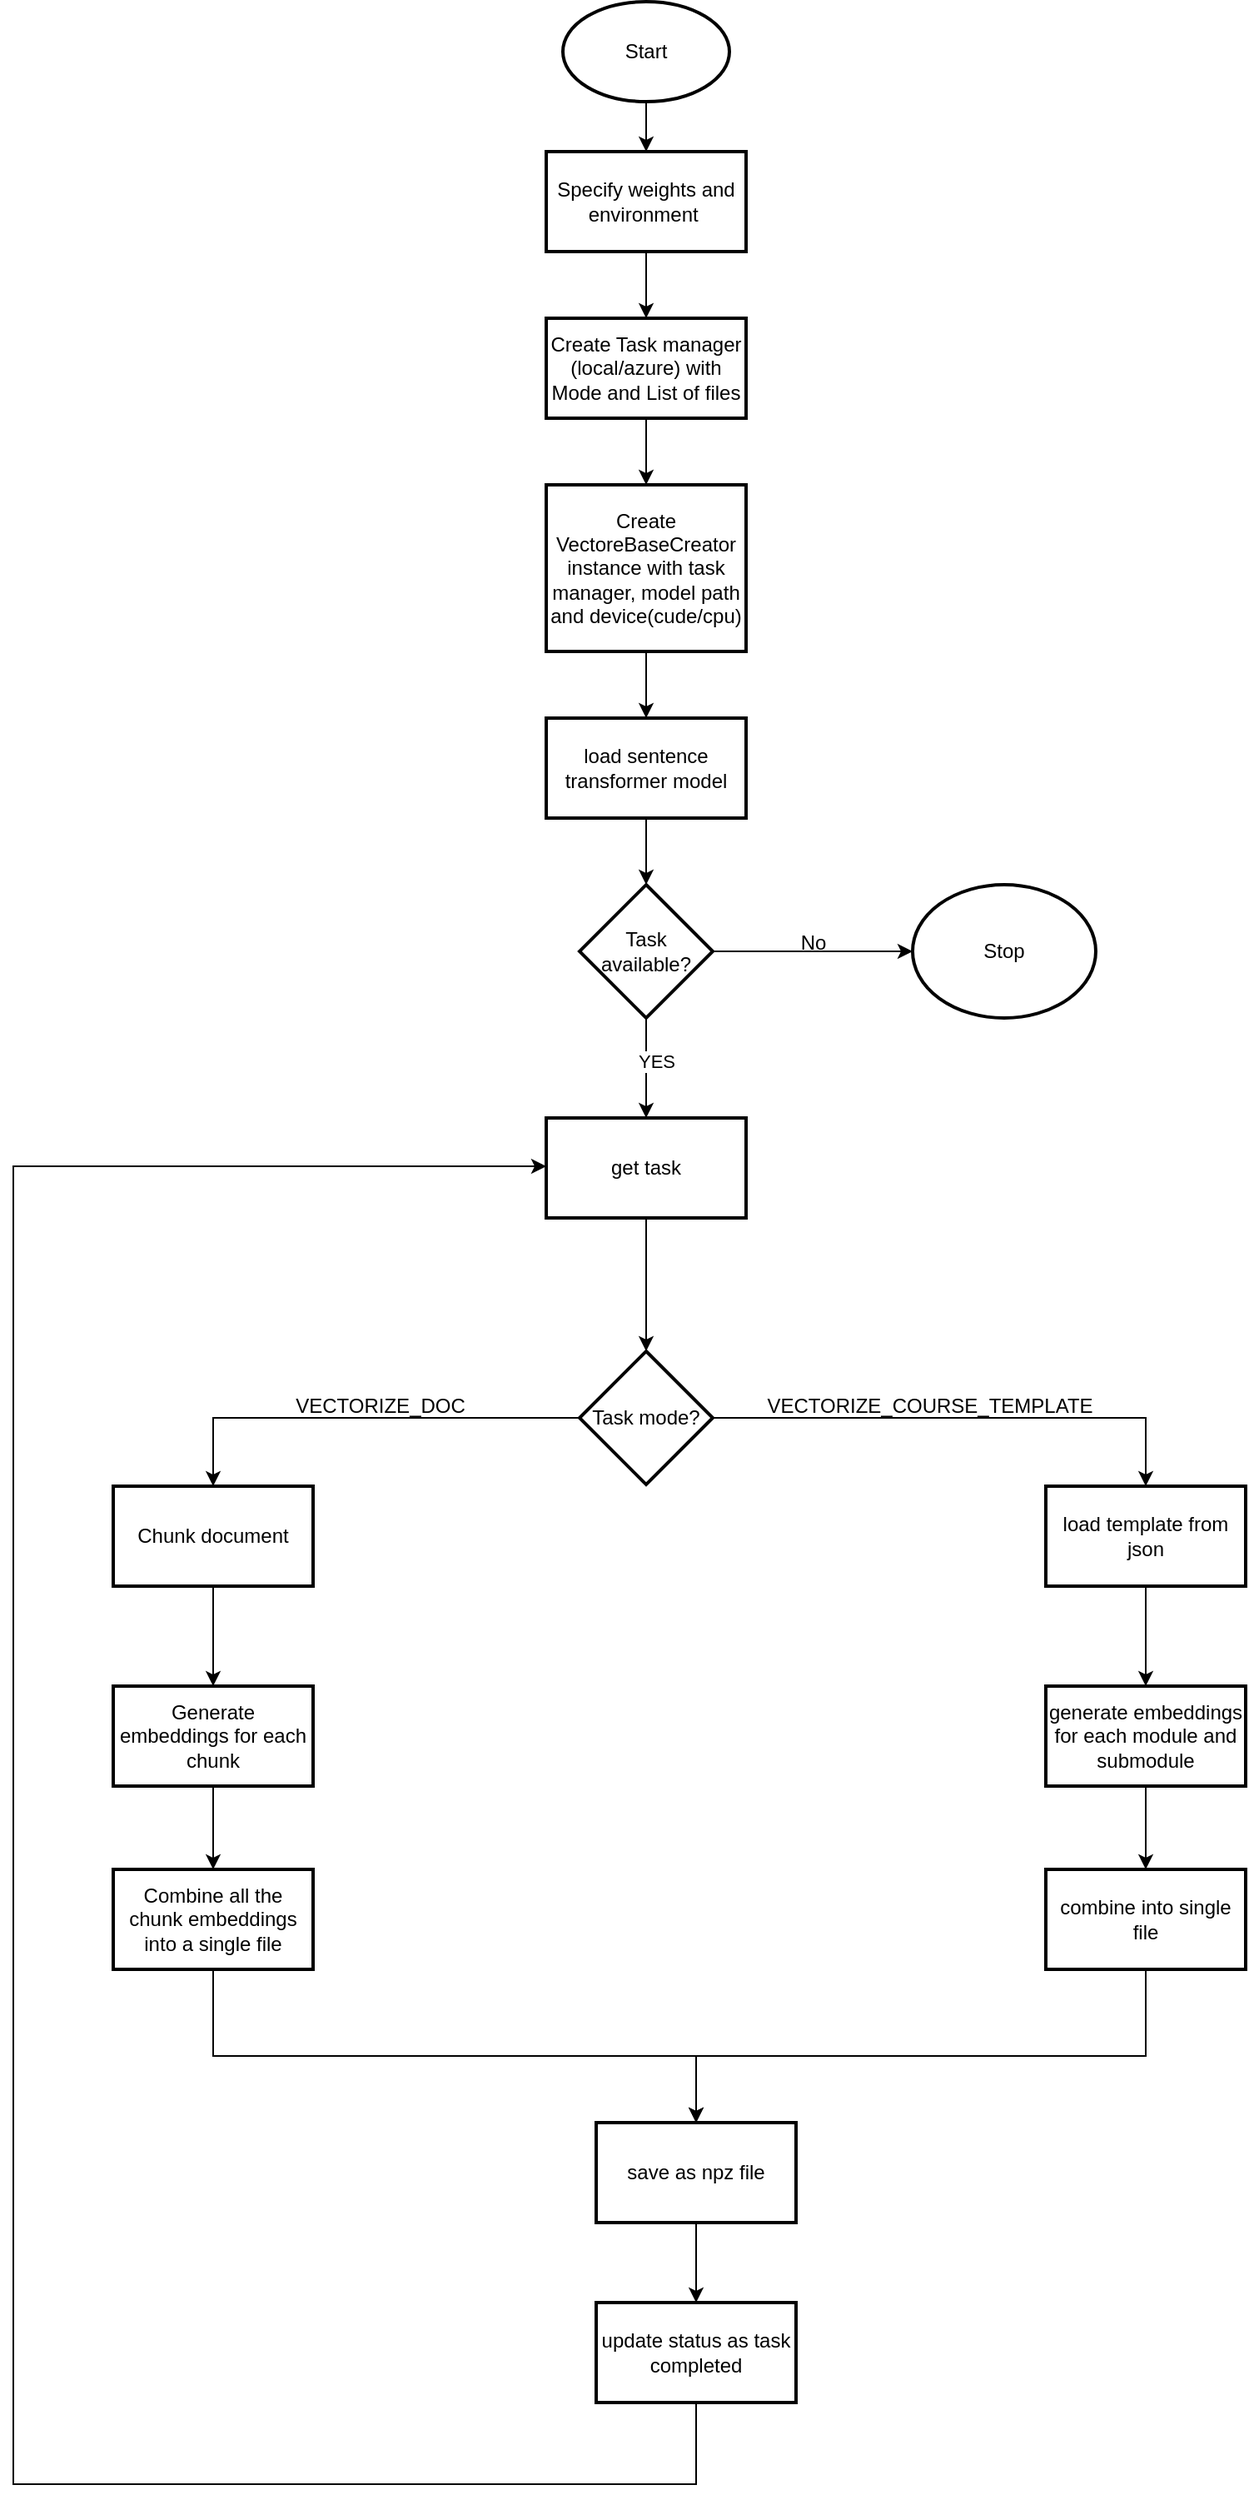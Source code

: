 <mxfile version="24.2.0" type="github">
  <diagram id="C5RBs43oDa-KdzZeNtuy" name="Page-1">
    <mxGraphModel dx="993" dy="1100" grid="1" gridSize="10" guides="1" tooltips="1" connect="1" arrows="1" fold="1" page="1" pageScale="1" pageWidth="1169" pageHeight="1654" math="0" shadow="0">
      <root>
        <mxCell id="WIyWlLk6GJQsqaUBKTNV-0" />
        <mxCell id="WIyWlLk6GJQsqaUBKTNV-1" parent="WIyWlLk6GJQsqaUBKTNV-0" />
        <mxCell id="ASlL8XKFzpHZcGHlF637-8" value="Start" style="strokeWidth=2;html=1;shape=mxgraph.flowchart.start_1;whiteSpace=wrap;" vertex="1" parent="WIyWlLk6GJQsqaUBKTNV-1">
          <mxGeometry x="490" y="30" width="100" height="60" as="geometry" />
        </mxCell>
        <mxCell id="ASlL8XKFzpHZcGHlF637-24" value="" style="edgeStyle=orthogonalEdgeStyle;rounded=0;orthogonalLoop=1;jettySize=auto;html=1;" edge="1" parent="WIyWlLk6GJQsqaUBKTNV-1" source="ASlL8XKFzpHZcGHlF637-11" target="ASlL8XKFzpHZcGHlF637-23">
          <mxGeometry relative="1" as="geometry" />
        </mxCell>
        <mxCell id="ASlL8XKFzpHZcGHlF637-11" value="Create Task manager (local/azure) with Mode and List of files" style="whiteSpace=wrap;html=1;strokeWidth=2;" vertex="1" parent="WIyWlLk6GJQsqaUBKTNV-1">
          <mxGeometry x="480" y="220" width="120" height="60" as="geometry" />
        </mxCell>
        <mxCell id="ASlL8XKFzpHZcGHlF637-14" value="Specify weights and environment&amp;nbsp;" style="whiteSpace=wrap;html=1;strokeWidth=2;" vertex="1" parent="WIyWlLk6GJQsqaUBKTNV-1">
          <mxGeometry x="480" y="120" width="120" height="60" as="geometry" />
        </mxCell>
        <mxCell id="ASlL8XKFzpHZcGHlF637-16" value="" style="endArrow=classic;html=1;rounded=0;entryX=0.5;entryY=0;entryDx=0;entryDy=0;exitX=0.5;exitY=1;exitDx=0;exitDy=0;exitPerimeter=0;" edge="1" parent="WIyWlLk6GJQsqaUBKTNV-1" source="ASlL8XKFzpHZcGHlF637-8" target="ASlL8XKFzpHZcGHlF637-14">
          <mxGeometry width="50" height="50" relative="1" as="geometry">
            <mxPoint x="540" y="150" as="sourcePoint" />
            <mxPoint x="590" y="100" as="targetPoint" />
          </mxGeometry>
        </mxCell>
        <mxCell id="ASlL8XKFzpHZcGHlF637-17" value="" style="endArrow=classic;html=1;rounded=0;exitX=0.5;exitY=1;exitDx=0;exitDy=0;entryX=0.5;entryY=0;entryDx=0;entryDy=0;" edge="1" parent="WIyWlLk6GJQsqaUBKTNV-1" source="ASlL8XKFzpHZcGHlF637-14" target="ASlL8XKFzpHZcGHlF637-11">
          <mxGeometry width="50" height="50" relative="1" as="geometry">
            <mxPoint x="539.5" y="270" as="sourcePoint" />
            <mxPoint x="540" y="350" as="targetPoint" />
          </mxGeometry>
        </mxCell>
        <mxCell id="ASlL8XKFzpHZcGHlF637-27" value="" style="edgeStyle=orthogonalEdgeStyle;rounded=0;orthogonalLoop=1;jettySize=auto;html=1;" edge="1" parent="WIyWlLk6GJQsqaUBKTNV-1" source="ASlL8XKFzpHZcGHlF637-23" target="ASlL8XKFzpHZcGHlF637-26">
          <mxGeometry relative="1" as="geometry" />
        </mxCell>
        <mxCell id="ASlL8XKFzpHZcGHlF637-23" value="Create VectoreBaseCreator instance with task manager, model path and device(cude/cpu)" style="whiteSpace=wrap;html=1;strokeWidth=2;" vertex="1" parent="WIyWlLk6GJQsqaUBKTNV-1">
          <mxGeometry x="480" y="320" width="120" height="100" as="geometry" />
        </mxCell>
        <mxCell id="ASlL8XKFzpHZcGHlF637-25" style="edgeStyle=orthogonalEdgeStyle;rounded=0;orthogonalLoop=1;jettySize=auto;html=1;exitX=0.5;exitY=1;exitDx=0;exitDy=0;" edge="1" parent="WIyWlLk6GJQsqaUBKTNV-1" source="ASlL8XKFzpHZcGHlF637-23" target="ASlL8XKFzpHZcGHlF637-23">
          <mxGeometry relative="1" as="geometry" />
        </mxCell>
        <mxCell id="ASlL8XKFzpHZcGHlF637-29" value="" style="edgeStyle=orthogonalEdgeStyle;rounded=0;orthogonalLoop=1;jettySize=auto;html=1;" edge="1" parent="WIyWlLk6GJQsqaUBKTNV-1" source="ASlL8XKFzpHZcGHlF637-26" target="ASlL8XKFzpHZcGHlF637-28">
          <mxGeometry relative="1" as="geometry" />
        </mxCell>
        <mxCell id="ASlL8XKFzpHZcGHlF637-26" value="load sentence transformer model" style="whiteSpace=wrap;html=1;strokeWidth=2;" vertex="1" parent="WIyWlLk6GJQsqaUBKTNV-1">
          <mxGeometry x="480" y="460" width="120" height="60" as="geometry" />
        </mxCell>
        <mxCell id="ASlL8XKFzpHZcGHlF637-31" value="" style="edgeStyle=orthogonalEdgeStyle;rounded=0;orthogonalLoop=1;jettySize=auto;html=1;" edge="1" parent="WIyWlLk6GJQsqaUBKTNV-1" source="ASlL8XKFzpHZcGHlF637-28" target="ASlL8XKFzpHZcGHlF637-30">
          <mxGeometry relative="1" as="geometry" />
        </mxCell>
        <mxCell id="ASlL8XKFzpHZcGHlF637-32" value="YES" style="edgeLabel;html=1;align=center;verticalAlign=middle;resizable=0;points=[];" vertex="1" connectable="0" parent="ASlL8XKFzpHZcGHlF637-31">
          <mxGeometry x="-0.133" y="6" relative="1" as="geometry">
            <mxPoint as="offset" />
          </mxGeometry>
        </mxCell>
        <mxCell id="ASlL8XKFzpHZcGHlF637-28" value="Task available?" style="rhombus;whiteSpace=wrap;html=1;strokeWidth=2;" vertex="1" parent="WIyWlLk6GJQsqaUBKTNV-1">
          <mxGeometry x="500" y="560" width="80" height="80" as="geometry" />
        </mxCell>
        <mxCell id="ASlL8XKFzpHZcGHlF637-34" value="" style="edgeStyle=orthogonalEdgeStyle;rounded=0;orthogonalLoop=1;jettySize=auto;html=1;" edge="1" parent="WIyWlLk6GJQsqaUBKTNV-1" source="ASlL8XKFzpHZcGHlF637-30" target="ASlL8XKFzpHZcGHlF637-33">
          <mxGeometry relative="1" as="geometry" />
        </mxCell>
        <mxCell id="ASlL8XKFzpHZcGHlF637-30" value="get task" style="whiteSpace=wrap;html=1;strokeWidth=2;" vertex="1" parent="WIyWlLk6GJQsqaUBKTNV-1">
          <mxGeometry x="480" y="700" width="120" height="60" as="geometry" />
        </mxCell>
        <mxCell id="ASlL8XKFzpHZcGHlF637-36" value="" style="edgeStyle=orthogonalEdgeStyle;rounded=0;orthogonalLoop=1;jettySize=auto;html=1;" edge="1" parent="WIyWlLk6GJQsqaUBKTNV-1" source="ASlL8XKFzpHZcGHlF637-33" target="ASlL8XKFzpHZcGHlF637-35">
          <mxGeometry relative="1" as="geometry" />
        </mxCell>
        <mxCell id="ASlL8XKFzpHZcGHlF637-43" value="" style="edgeStyle=orthogonalEdgeStyle;rounded=0;orthogonalLoop=1;jettySize=auto;html=1;" edge="1" parent="WIyWlLk6GJQsqaUBKTNV-1" source="ASlL8XKFzpHZcGHlF637-33" target="ASlL8XKFzpHZcGHlF637-42">
          <mxGeometry relative="1" as="geometry" />
        </mxCell>
        <mxCell id="ASlL8XKFzpHZcGHlF637-33" value="Task mode?" style="rhombus;whiteSpace=wrap;html=1;strokeWidth=2;" vertex="1" parent="WIyWlLk6GJQsqaUBKTNV-1">
          <mxGeometry x="500" y="840" width="80" height="80" as="geometry" />
        </mxCell>
        <mxCell id="ASlL8XKFzpHZcGHlF637-38" value="" style="edgeStyle=orthogonalEdgeStyle;rounded=0;orthogonalLoop=1;jettySize=auto;html=1;" edge="1" parent="WIyWlLk6GJQsqaUBKTNV-1" source="ASlL8XKFzpHZcGHlF637-35" target="ASlL8XKFzpHZcGHlF637-37">
          <mxGeometry relative="1" as="geometry" />
        </mxCell>
        <mxCell id="ASlL8XKFzpHZcGHlF637-35" value="Chunk document" style="whiteSpace=wrap;html=1;strokeWidth=2;" vertex="1" parent="WIyWlLk6GJQsqaUBKTNV-1">
          <mxGeometry x="220" y="921" width="120" height="60" as="geometry" />
        </mxCell>
        <mxCell id="ASlL8XKFzpHZcGHlF637-40" value="" style="edgeStyle=orthogonalEdgeStyle;rounded=0;orthogonalLoop=1;jettySize=auto;html=1;" edge="1" parent="WIyWlLk6GJQsqaUBKTNV-1" source="ASlL8XKFzpHZcGHlF637-37" target="ASlL8XKFzpHZcGHlF637-39">
          <mxGeometry relative="1" as="geometry" />
        </mxCell>
        <mxCell id="ASlL8XKFzpHZcGHlF637-37" value="Generate embeddings for each chunk" style="whiteSpace=wrap;html=1;strokeWidth=2;" vertex="1" parent="WIyWlLk6GJQsqaUBKTNV-1">
          <mxGeometry x="220" y="1041" width="120" height="60" as="geometry" />
        </mxCell>
        <mxCell id="ASlL8XKFzpHZcGHlF637-50" value="" style="edgeStyle=orthogonalEdgeStyle;rounded=0;orthogonalLoop=1;jettySize=auto;html=1;exitX=0.5;exitY=1;exitDx=0;exitDy=0;" edge="1" parent="WIyWlLk6GJQsqaUBKTNV-1" source="ASlL8XKFzpHZcGHlF637-39" target="ASlL8XKFzpHZcGHlF637-49">
          <mxGeometry relative="1" as="geometry">
            <mxPoint x="280" y="1163" as="sourcePoint" />
            <Array as="points">
              <mxPoint x="280" y="1263" />
              <mxPoint x="570" y="1263" />
            </Array>
          </mxGeometry>
        </mxCell>
        <mxCell id="ASlL8XKFzpHZcGHlF637-39" value="Combine all the chunk embeddings into a single file" style="whiteSpace=wrap;html=1;strokeWidth=2;" vertex="1" parent="WIyWlLk6GJQsqaUBKTNV-1">
          <mxGeometry x="220" y="1151" width="120" height="60" as="geometry" />
        </mxCell>
        <mxCell id="ASlL8XKFzpHZcGHlF637-41" value="VECTORIZE_DOC" style="text;html=1;align=center;verticalAlign=middle;resizable=0;points=[];autosize=1;strokeColor=none;fillColor=none;" vertex="1" parent="WIyWlLk6GJQsqaUBKTNV-1">
          <mxGeometry x="315" y="858" width="130" height="30" as="geometry" />
        </mxCell>
        <mxCell id="ASlL8XKFzpHZcGHlF637-46" value="" style="edgeStyle=orthogonalEdgeStyle;rounded=0;orthogonalLoop=1;jettySize=auto;html=1;" edge="1" parent="WIyWlLk6GJQsqaUBKTNV-1" source="ASlL8XKFzpHZcGHlF637-42" target="ASlL8XKFzpHZcGHlF637-45">
          <mxGeometry relative="1" as="geometry" />
        </mxCell>
        <mxCell id="ASlL8XKFzpHZcGHlF637-42" value="load template from json" style="whiteSpace=wrap;html=1;strokeWidth=2;" vertex="1" parent="WIyWlLk6GJQsqaUBKTNV-1">
          <mxGeometry x="780" y="921" width="120" height="60" as="geometry" />
        </mxCell>
        <mxCell id="ASlL8XKFzpHZcGHlF637-44" value="VECTORIZE_COURSE_TEMPLATE" style="text;html=1;align=center;verticalAlign=middle;resizable=0;points=[];autosize=1;strokeColor=none;fillColor=none;" vertex="1" parent="WIyWlLk6GJQsqaUBKTNV-1">
          <mxGeometry x="600" y="858" width="220" height="30" as="geometry" />
        </mxCell>
        <mxCell id="ASlL8XKFzpHZcGHlF637-48" value="" style="edgeStyle=orthogonalEdgeStyle;rounded=0;orthogonalLoop=1;jettySize=auto;html=1;" edge="1" parent="WIyWlLk6GJQsqaUBKTNV-1" source="ASlL8XKFzpHZcGHlF637-45" target="ASlL8XKFzpHZcGHlF637-47">
          <mxGeometry relative="1" as="geometry" />
        </mxCell>
        <mxCell id="ASlL8XKFzpHZcGHlF637-45" value="generate embeddings for each module and submodule" style="whiteSpace=wrap;html=1;strokeWidth=2;" vertex="1" parent="WIyWlLk6GJQsqaUBKTNV-1">
          <mxGeometry x="780" y="1041" width="120" height="60" as="geometry" />
        </mxCell>
        <mxCell id="ASlL8XKFzpHZcGHlF637-47" value="combine into single file" style="whiteSpace=wrap;html=1;strokeWidth=2;" vertex="1" parent="WIyWlLk6GJQsqaUBKTNV-1">
          <mxGeometry x="780" y="1151" width="120" height="60" as="geometry" />
        </mxCell>
        <mxCell id="ASlL8XKFzpHZcGHlF637-55" value="" style="edgeStyle=orthogonalEdgeStyle;rounded=0;orthogonalLoop=1;jettySize=auto;html=1;" edge="1" parent="WIyWlLk6GJQsqaUBKTNV-1" source="ASlL8XKFzpHZcGHlF637-49" target="ASlL8XKFzpHZcGHlF637-54">
          <mxGeometry relative="1" as="geometry" />
        </mxCell>
        <mxCell id="ASlL8XKFzpHZcGHlF637-49" value="save as npz file" style="whiteSpace=wrap;html=1;strokeWidth=2;" vertex="1" parent="WIyWlLk6GJQsqaUBKTNV-1">
          <mxGeometry x="510" y="1303" width="120" height="60" as="geometry" />
        </mxCell>
        <mxCell id="ASlL8XKFzpHZcGHlF637-51" value="" style="endArrow=classic;html=1;rounded=0;entryX=0.5;entryY=0;entryDx=0;entryDy=0;exitX=0.5;exitY=1;exitDx=0;exitDy=0;" edge="1" parent="WIyWlLk6GJQsqaUBKTNV-1" source="ASlL8XKFzpHZcGHlF637-47" target="ASlL8XKFzpHZcGHlF637-49">
          <mxGeometry width="50" height="50" relative="1" as="geometry">
            <mxPoint x="840" y="1221" as="sourcePoint" />
            <mxPoint x="280" y="1263" as="targetPoint" />
            <Array as="points">
              <mxPoint x="840" y="1263" />
              <mxPoint x="570" y="1263" />
            </Array>
          </mxGeometry>
        </mxCell>
        <mxCell id="ASlL8XKFzpHZcGHlF637-54" value="update status as task completed" style="whiteSpace=wrap;html=1;strokeWidth=2;" vertex="1" parent="WIyWlLk6GJQsqaUBKTNV-1">
          <mxGeometry x="510" y="1411" width="120" height="60" as="geometry" />
        </mxCell>
        <mxCell id="ASlL8XKFzpHZcGHlF637-59" value="" style="edgeStyle=orthogonalEdgeStyle;rounded=0;orthogonalLoop=1;jettySize=auto;html=1;exitX=1;exitY=0.5;exitDx=0;exitDy=0;" edge="1" parent="WIyWlLk6GJQsqaUBKTNV-1" source="ASlL8XKFzpHZcGHlF637-28" target="ASlL8XKFzpHZcGHlF637-58">
          <mxGeometry relative="1" as="geometry">
            <mxPoint x="680" y="600" as="sourcePoint" />
          </mxGeometry>
        </mxCell>
        <mxCell id="ASlL8XKFzpHZcGHlF637-58" value="Stop" style="ellipse;whiteSpace=wrap;html=1;strokeWidth=2;" vertex="1" parent="WIyWlLk6GJQsqaUBKTNV-1">
          <mxGeometry x="700" y="560" width="110" height="80" as="geometry" />
        </mxCell>
        <mxCell id="ASlL8XKFzpHZcGHlF637-60" value="No" style="text;html=1;align=center;verticalAlign=middle;resizable=0;points=[];autosize=1;strokeColor=none;fillColor=none;" vertex="1" parent="WIyWlLk6GJQsqaUBKTNV-1">
          <mxGeometry x="620" y="580" width="40" height="30" as="geometry" />
        </mxCell>
        <mxCell id="ASlL8XKFzpHZcGHlF637-61" value="" style="endArrow=classic;html=1;rounded=0;exitX=0.5;exitY=1;exitDx=0;exitDy=0;entryX=0;entryY=0.5;entryDx=0;entryDy=0;" edge="1" parent="WIyWlLk6GJQsqaUBKTNV-1">
          <mxGeometry width="50" height="50" relative="1" as="geometry">
            <mxPoint x="570" y="1470" as="sourcePoint" />
            <mxPoint x="480" y="729.0" as="targetPoint" />
            <Array as="points">
              <mxPoint x="570" y="1520" />
              <mxPoint x="160" y="1520" />
              <mxPoint x="160" y="729" />
            </Array>
          </mxGeometry>
        </mxCell>
      </root>
    </mxGraphModel>
  </diagram>
</mxfile>
